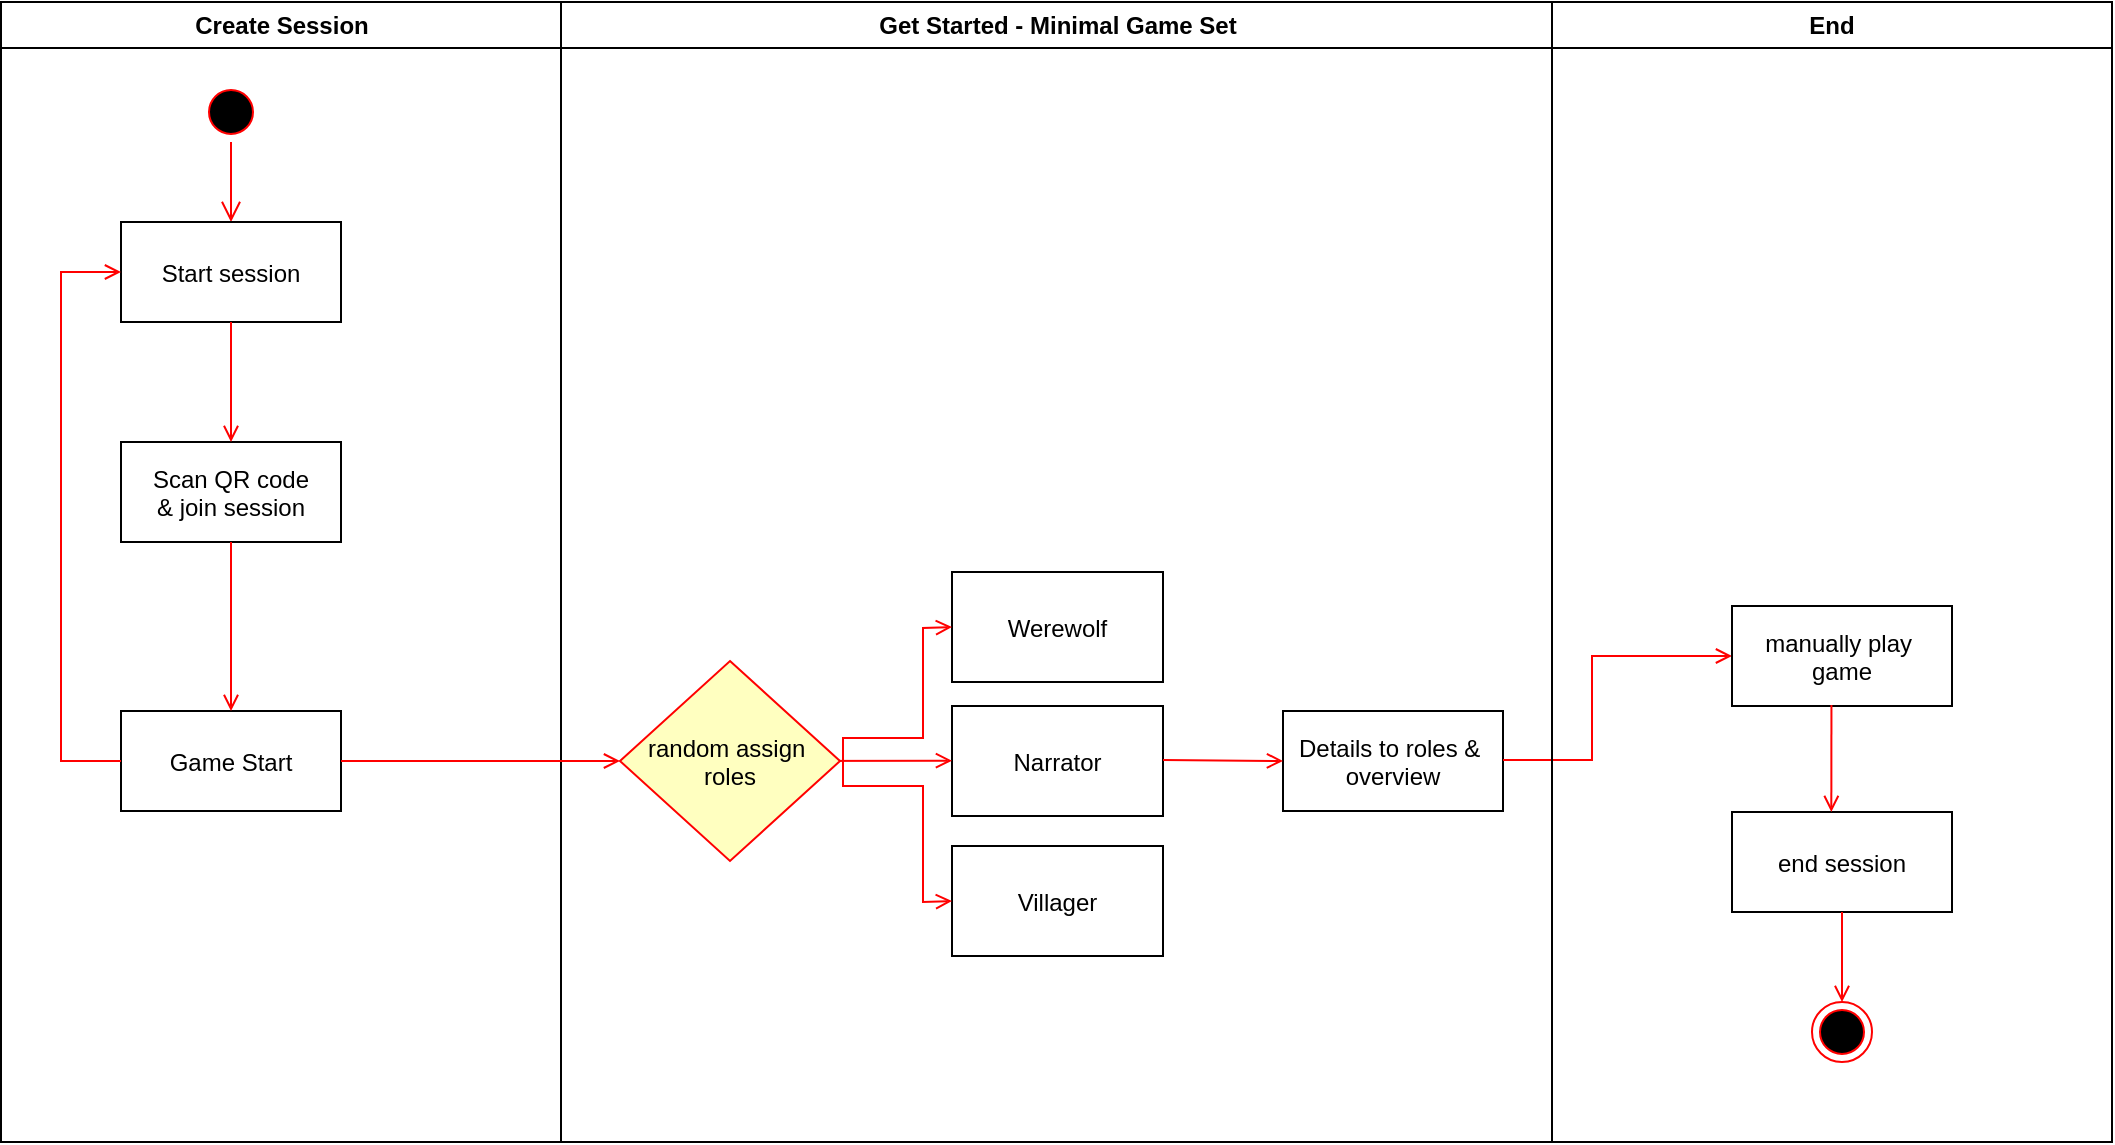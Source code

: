 <mxfile version="24.8.6">
  <diagram name="Page-1" id="e7e014a7-5840-1c2e-5031-d8a46d1fe8dd">
    <mxGraphModel dx="1468" dy="889" grid="1" gridSize="10" guides="1" tooltips="1" connect="1" arrows="1" fold="1" page="1" pageScale="1" pageWidth="1169" pageHeight="826" background="none" math="0" shadow="0">
      <root>
        <mxCell id="0" />
        <mxCell id="1" parent="0" />
        <mxCell id="YzMRsrIyUHtJzSF8FdHi-48" value="Create Session" style="swimlane;whiteSpace=wrap" vertex="1" parent="1">
          <mxGeometry x="164.5" y="128" width="280" height="570" as="geometry" />
        </mxCell>
        <mxCell id="YzMRsrIyUHtJzSF8FdHi-49" value="" style="ellipse;shape=startState;fillColor=#000000;strokeColor=#ff0000;" vertex="1" parent="YzMRsrIyUHtJzSF8FdHi-48">
          <mxGeometry x="100" y="40" width="30" height="30" as="geometry" />
        </mxCell>
        <mxCell id="YzMRsrIyUHtJzSF8FdHi-50" value="" style="edgeStyle=elbowEdgeStyle;elbow=horizontal;verticalAlign=bottom;endArrow=open;endSize=8;strokeColor=#FF0000;endFill=1;rounded=0" edge="1" parent="YzMRsrIyUHtJzSF8FdHi-48" source="YzMRsrIyUHtJzSF8FdHi-49" target="YzMRsrIyUHtJzSF8FdHi-51">
          <mxGeometry x="100" y="40" as="geometry">
            <mxPoint x="115" y="110" as="targetPoint" />
          </mxGeometry>
        </mxCell>
        <mxCell id="YzMRsrIyUHtJzSF8FdHi-51" value="Start session" style="" vertex="1" parent="YzMRsrIyUHtJzSF8FdHi-48">
          <mxGeometry x="60" y="110" width="110" height="50" as="geometry" />
        </mxCell>
        <mxCell id="YzMRsrIyUHtJzSF8FdHi-52" value="Scan QR code&#xa;&amp; join session" style="" vertex="1" parent="YzMRsrIyUHtJzSF8FdHi-48">
          <mxGeometry x="60" y="220" width="110" height="50" as="geometry" />
        </mxCell>
        <mxCell id="YzMRsrIyUHtJzSF8FdHi-53" value="" style="endArrow=open;strokeColor=#FF0000;endFill=1;rounded=0" edge="1" parent="YzMRsrIyUHtJzSF8FdHi-48" source="YzMRsrIyUHtJzSF8FdHi-51" target="YzMRsrIyUHtJzSF8FdHi-52">
          <mxGeometry relative="1" as="geometry" />
        </mxCell>
        <mxCell id="YzMRsrIyUHtJzSF8FdHi-54" value="Game Start" style="" vertex="1" parent="YzMRsrIyUHtJzSF8FdHi-48">
          <mxGeometry x="60" y="354.5" width="110" height="50" as="geometry" />
        </mxCell>
        <mxCell id="YzMRsrIyUHtJzSF8FdHi-55" value="" style="endArrow=open;strokeColor=#FF0000;endFill=1;rounded=0" edge="1" parent="YzMRsrIyUHtJzSF8FdHi-48" source="YzMRsrIyUHtJzSF8FdHi-52" target="YzMRsrIyUHtJzSF8FdHi-54">
          <mxGeometry relative="1" as="geometry" />
        </mxCell>
        <mxCell id="YzMRsrIyUHtJzSF8FdHi-56" value="" style="edgeStyle=elbowEdgeStyle;elbow=horizontal;strokeColor=#FF0000;endArrow=open;endFill=1;rounded=0" edge="1" parent="YzMRsrIyUHtJzSF8FdHi-48" source="YzMRsrIyUHtJzSF8FdHi-54" target="YzMRsrIyUHtJzSF8FdHi-51">
          <mxGeometry width="100" height="100" relative="1" as="geometry">
            <mxPoint x="160" y="290" as="sourcePoint" />
            <mxPoint x="260" y="190" as="targetPoint" />
            <Array as="points">
              <mxPoint x="30" y="250" />
            </Array>
          </mxGeometry>
        </mxCell>
        <mxCell id="YzMRsrIyUHtJzSF8FdHi-57" value="Get Started - Minimal Game Set" style="swimlane;whiteSpace=wrap" vertex="1" parent="1">
          <mxGeometry x="444.5" y="128" width="495.5" height="570" as="geometry" />
        </mxCell>
        <mxCell id="YzMRsrIyUHtJzSF8FdHi-58" value="Werewolf" style="" vertex="1" parent="YzMRsrIyUHtJzSF8FdHi-57">
          <mxGeometry x="195.5" y="285" width="105.5" height="55" as="geometry" />
        </mxCell>
        <mxCell id="YzMRsrIyUHtJzSF8FdHi-59" value="" style="endArrow=open;strokeColor=#FF0000;endFill=1;rounded=0;entryX=0;entryY=0.5;entryDx=0;entryDy=0;" edge="1" parent="YzMRsrIyUHtJzSF8FdHi-57" target="YzMRsrIyUHtJzSF8FdHi-58">
          <mxGeometry relative="1" as="geometry">
            <mxPoint x="141" y="382" as="sourcePoint" />
            <Array as="points">
              <mxPoint x="141" y="368" />
              <mxPoint x="181" y="368" />
              <mxPoint x="181" y="313" />
            </Array>
          </mxGeometry>
        </mxCell>
        <mxCell id="YzMRsrIyUHtJzSF8FdHi-60" value="Narrator" style="" vertex="1" parent="YzMRsrIyUHtJzSF8FdHi-57">
          <mxGeometry x="195.5" y="352" width="105.5" height="55" as="geometry" />
        </mxCell>
        <mxCell id="YzMRsrIyUHtJzSF8FdHi-61" value="" style="edgeStyle=none;strokeColor=#FF0000;endArrow=open;endFill=1;rounded=0;exitX=1;exitY=0.5;exitDx=0;exitDy=0;" edge="1" parent="YzMRsrIyUHtJzSF8FdHi-57">
          <mxGeometry width="100" height="100" relative="1" as="geometry">
            <mxPoint x="75.5" y="379.5" as="sourcePoint" />
            <mxPoint x="195.5" y="379.343" as="targetPoint" />
          </mxGeometry>
        </mxCell>
        <mxCell id="YzMRsrIyUHtJzSF8FdHi-62" value="Villager" style="" vertex="1" parent="YzMRsrIyUHtJzSF8FdHi-57">
          <mxGeometry x="195.5" y="422" width="105.5" height="55" as="geometry" />
        </mxCell>
        <mxCell id="YzMRsrIyUHtJzSF8FdHi-63" value="" style="edgeStyle=none;strokeColor=#FF0000;endArrow=open;endFill=1;rounded=0;entryX=0;entryY=0.5;entryDx=0;entryDy=0;" edge="1" parent="YzMRsrIyUHtJzSF8FdHi-57" target="YzMRsrIyUHtJzSF8FdHi-62">
          <mxGeometry width="100" height="100" relative="1" as="geometry">
            <mxPoint x="141" y="382" as="sourcePoint" />
            <mxPoint x="195.5" y="392.343" as="targetPoint" />
            <Array as="points">
              <mxPoint x="141" y="392" />
              <mxPoint x="181" y="392" />
              <mxPoint x="181" y="450" />
            </Array>
          </mxGeometry>
        </mxCell>
        <mxCell id="YzMRsrIyUHtJzSF8FdHi-64" value="Details to roles &amp; &#xa;overview" style="" vertex="1" parent="YzMRsrIyUHtJzSF8FdHi-57">
          <mxGeometry x="361" y="354.5" width="110" height="50" as="geometry" />
        </mxCell>
        <mxCell id="YzMRsrIyUHtJzSF8FdHi-65" value="" style="edgeStyle=none;strokeColor=#FF0000;endArrow=open;endFill=1;rounded=0;entryX=0;entryY=0.5;entryDx=0;entryDy=0;" edge="1" parent="YzMRsrIyUHtJzSF8FdHi-57" target="YzMRsrIyUHtJzSF8FdHi-64">
          <mxGeometry width="100" height="100" relative="1" as="geometry">
            <mxPoint x="301" y="379" as="sourcePoint" />
            <mxPoint x="355.5" y="379.343" as="targetPoint" />
          </mxGeometry>
        </mxCell>
        <mxCell id="YzMRsrIyUHtJzSF8FdHi-66" value="" style="endArrow=open;strokeColor=#FF0000;endFill=1;rounded=0;entryX=0;entryY=0.5;entryDx=0;entryDy=0;exitX=1;exitY=0.5;exitDx=0;exitDy=0;" edge="1" parent="YzMRsrIyUHtJzSF8FdHi-57" target="YzMRsrIyUHtJzSF8FdHi-67">
          <mxGeometry relative="1" as="geometry">
            <mxPoint x="55.5" y="379.5" as="sourcePoint" />
            <mxPoint x="610.5" y="508" as="targetPoint" />
          </mxGeometry>
        </mxCell>
        <mxCell id="YzMRsrIyUHtJzSF8FdHi-67" value="random assign &#xa;roles" style="rhombus;fillColor=#ffffc0;strokeColor=#ff0000;" vertex="1" parent="YzMRsrIyUHtJzSF8FdHi-57">
          <mxGeometry x="29.5" y="329.5" width="110" height="100" as="geometry" />
        </mxCell>
        <mxCell id="YzMRsrIyUHtJzSF8FdHi-68" value="" style="edgeStyle=none;strokeColor=#FF0000;endArrow=open;endFill=1;rounded=0;entryX=0;entryY=0.5;entryDx=0;entryDy=0;" edge="1" parent="YzMRsrIyUHtJzSF8FdHi-57" target="YzMRsrIyUHtJzSF8FdHi-73">
          <mxGeometry width="100" height="100" relative="1" as="geometry">
            <mxPoint x="471" y="379" as="sourcePoint" />
            <mxPoint x="531" y="380" as="targetPoint" />
            <Array as="points">
              <mxPoint x="515.5" y="379" />
              <mxPoint x="515.5" y="327" />
            </Array>
          </mxGeometry>
        </mxCell>
        <mxCell id="YzMRsrIyUHtJzSF8FdHi-69" value="End" style="swimlane;whiteSpace=wrap" vertex="1" parent="1">
          <mxGeometry x="940" y="128" width="280" height="570" as="geometry" />
        </mxCell>
        <mxCell id="YzMRsrIyUHtJzSF8FdHi-70" value="end session" style="" vertex="1" parent="YzMRsrIyUHtJzSF8FdHi-69">
          <mxGeometry x="90" y="405" width="110" height="50" as="geometry" />
        </mxCell>
        <mxCell id="YzMRsrIyUHtJzSF8FdHi-71" value="" style="ellipse;shape=endState;fillColor=#000000;strokeColor=#ff0000" vertex="1" parent="YzMRsrIyUHtJzSF8FdHi-69">
          <mxGeometry x="130" y="500" width="30" height="30" as="geometry" />
        </mxCell>
        <mxCell id="YzMRsrIyUHtJzSF8FdHi-72" value="" style="endArrow=open;strokeColor=#FF0000;endFill=1;rounded=0" edge="1" parent="YzMRsrIyUHtJzSF8FdHi-69" source="YzMRsrIyUHtJzSF8FdHi-70" target="YzMRsrIyUHtJzSF8FdHi-71">
          <mxGeometry relative="1" as="geometry" />
        </mxCell>
        <mxCell id="YzMRsrIyUHtJzSF8FdHi-73" value="manually play &#xa;game" style="" vertex="1" parent="YzMRsrIyUHtJzSF8FdHi-69">
          <mxGeometry x="90" y="302" width="110" height="50" as="geometry" />
        </mxCell>
        <mxCell id="YzMRsrIyUHtJzSF8FdHi-74" value="" style="endArrow=open;strokeColor=#FF0000;endFill=1;rounded=0;exitX=0.452;exitY=0.989;exitDx=0;exitDy=0;exitPerimeter=0;" edge="1" parent="YzMRsrIyUHtJzSF8FdHi-69" source="YzMRsrIyUHtJzSF8FdHi-73">
          <mxGeometry relative="1" as="geometry">
            <mxPoint x="140" y="354" as="sourcePoint" />
            <mxPoint x="139.66" y="405" as="targetPoint" />
          </mxGeometry>
        </mxCell>
        <mxCell id="YzMRsrIyUHtJzSF8FdHi-75" value="" style="endArrow=open;strokeColor=#FF0000;endFill=1;rounded=0;entryX=0;entryY=0.5;entryDx=0;entryDy=0;" edge="1" parent="1" source="YzMRsrIyUHtJzSF8FdHi-54" target="YzMRsrIyUHtJzSF8FdHi-67">
          <mxGeometry relative="1" as="geometry">
            <mxPoint x="390" y="507.5" as="targetPoint" />
          </mxGeometry>
        </mxCell>
      </root>
    </mxGraphModel>
  </diagram>
</mxfile>
